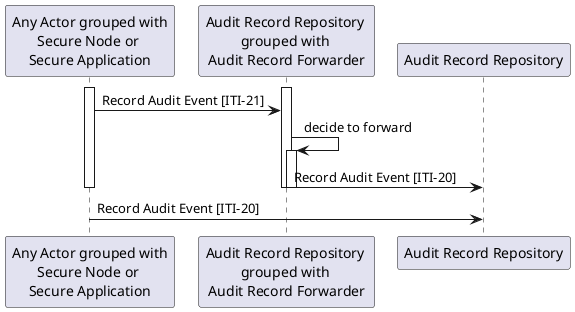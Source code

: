 @startuml
Participant "Any Actor grouped with\nSecure Node or \nSecure Application" as SecureNode
Participant "Audit Record Repository \ngrouped with \nAudit Record Forwarder" as AuditForwarder
Participant "Audit Record Repository" as AuditRepository
activate SecureNode
activate AuditForwarder
SecureNode -> AuditForwarder: Record Audit Event [ITI-21]
AuditForwarder -> AuditForwarder: decide to forward
activate AuditForwarder
AuditForwarder -> AuditRepository: Record Audit Event [ITI-20]
deactivate AuditForwarder
deactivate AuditForwarder
deactivate SecureNode

SecureNode -> AuditRepository: Record Audit Event [ITI-20]
@enduml
